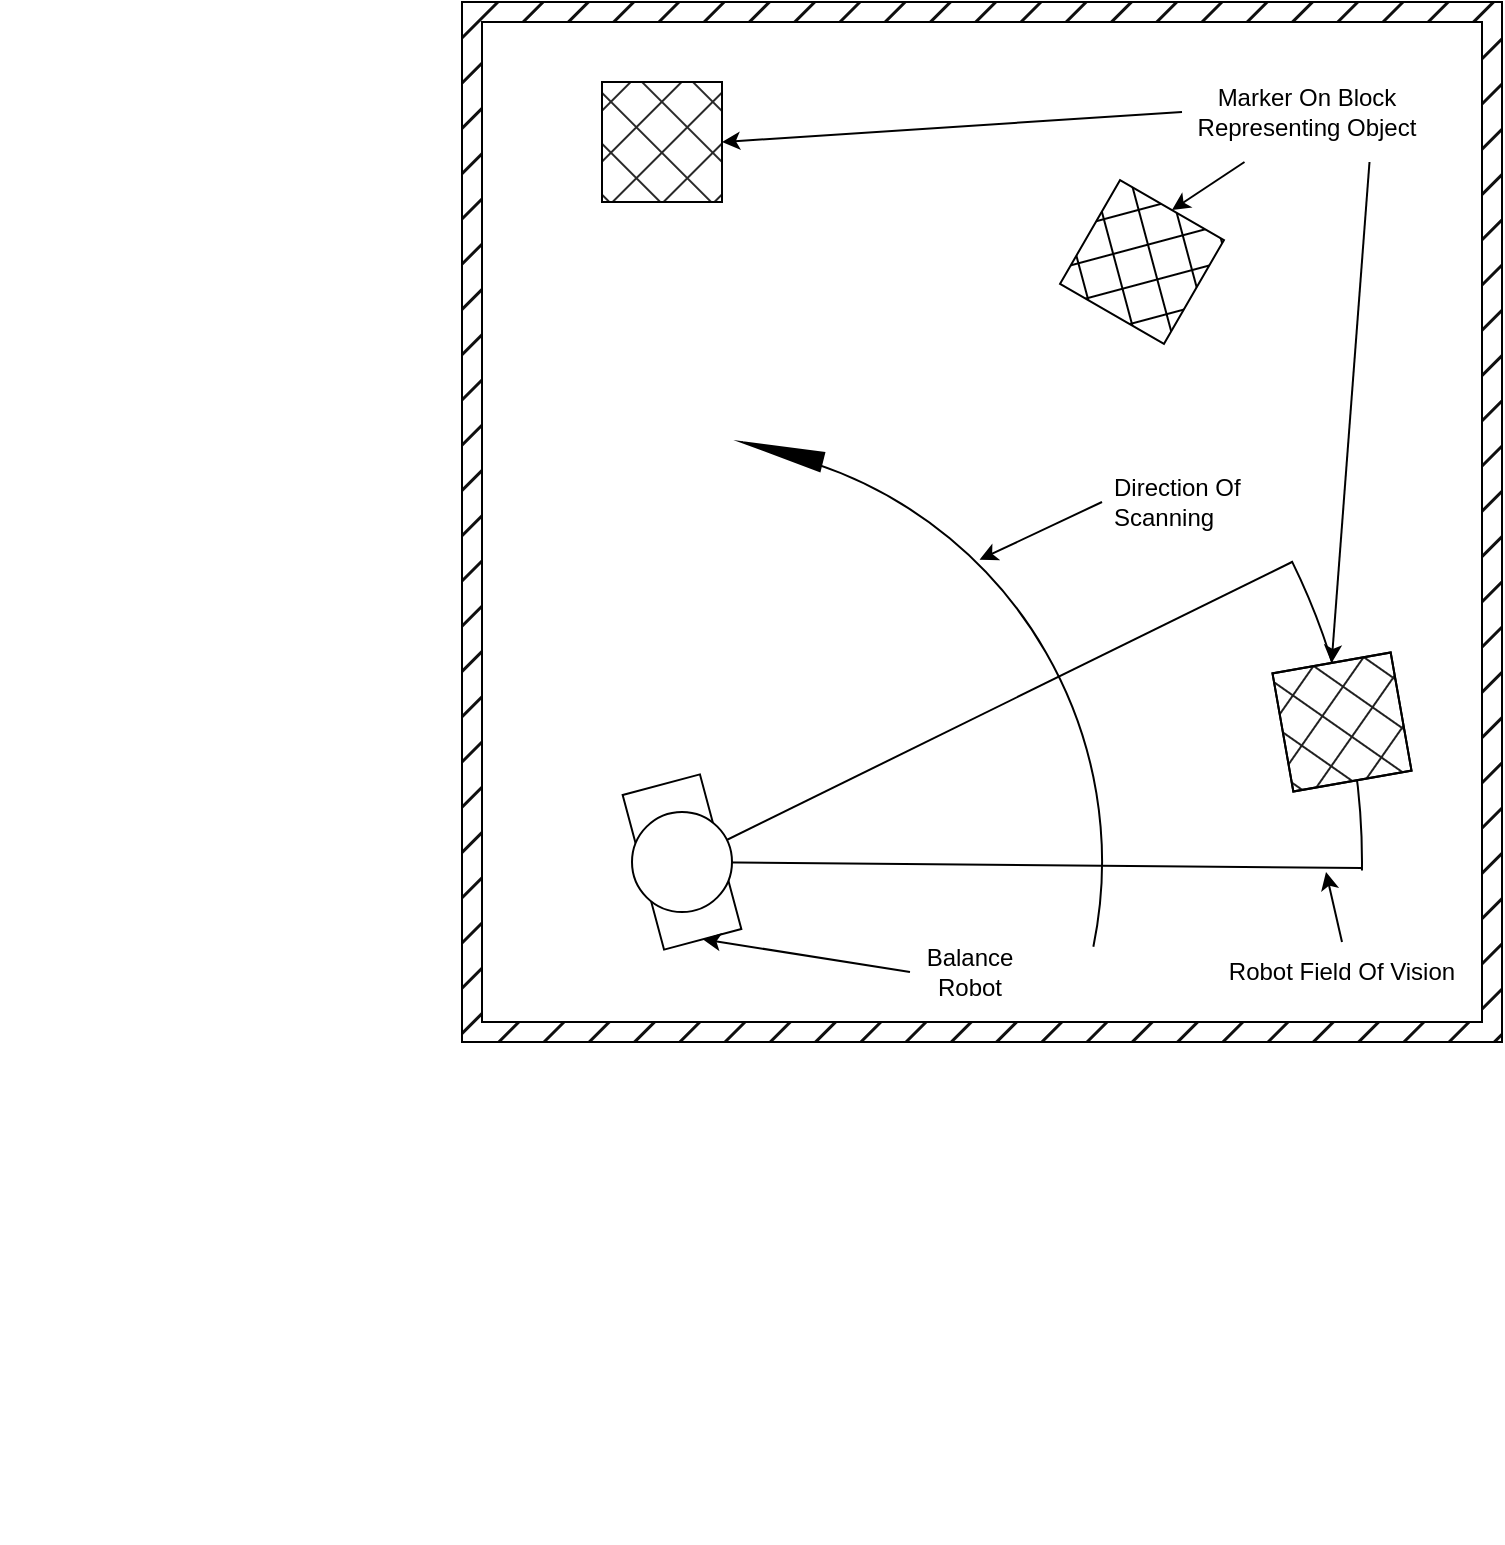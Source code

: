 <mxfile version="24.5.2" type="github">
  <diagram name="Page-1" id="hBZ6jG8sloswyaz3aMOd">
    <mxGraphModel dx="2844" dy="1030" grid="1" gridSize="10" guides="1" tooltips="1" connect="1" arrows="1" fold="1" page="1" pageScale="1" pageWidth="827" pageHeight="1169" math="0" shadow="0">
      <root>
        <mxCell id="0" />
        <mxCell id="1" style="" parent="0" />
        <mxCell id="J0D7uxQlSnmbDyXrYkD7-2" value="" style="whiteSpace=wrap;html=1;aspect=fixed;fillStyle=hatch;fillColor=#0F0F0F;" vertex="1" parent="1">
          <mxGeometry x="190" y="70" width="520" height="520" as="geometry" />
        </mxCell>
        <mxCell id="J0D7uxQlSnmbDyXrYkD7-1" value="" style="whiteSpace=wrap;html=1;aspect=fixed;fillStyle=auto;fillColor=default;gradientColor=none;" vertex="1" parent="1">
          <mxGeometry x="200" y="80" width="500" height="500" as="geometry" />
        </mxCell>
        <mxCell id="J0D7uxQlSnmbDyXrYkD7-49" value="Untitled Layer" parent="0" />
        <mxCell id="J0D7uxQlSnmbDyXrYkD7-44" value="" style="verticalLabelPosition=bottom;verticalAlign=top;html=1;shape=mxgraph.basic.arc;startAngle=0.677;endAngle=0.752;direction=west;fillColor=#2B2B2B;" vertex="1" parent="J0D7uxQlSnmbDyXrYkD7-49">
          <mxGeometry x="-40" y="160" width="680" height="680" as="geometry" />
        </mxCell>
        <mxCell id="J0D7uxQlSnmbDyXrYkD7-45" value="" style="group" vertex="1" connectable="0" parent="J0D7uxQlSnmbDyXrYkD7-49">
          <mxGeometry x="300" y="350" width="340" height="153" as="geometry" />
        </mxCell>
        <mxCell id="J0D7uxQlSnmbDyXrYkD7-30" value="" style="endArrow=none;html=1;rounded=0;" edge="1" parent="J0D7uxQlSnmbDyXrYkD7-45">
          <mxGeometry width="50" height="50" relative="1" as="geometry">
            <mxPoint x="340" y="153" as="sourcePoint" />
            <mxPoint y="150" as="targetPoint" />
          </mxGeometry>
        </mxCell>
        <mxCell id="J0D7uxQlSnmbDyXrYkD7-33" value="" style="endArrow=none;html=1;rounded=0;entryX=0.5;entryY=0.5;entryDx=0;entryDy=0;entryPerimeter=0;" edge="1" parent="J0D7uxQlSnmbDyXrYkD7-45">
          <mxGeometry width="50" height="50" relative="1" as="geometry">
            <mxPoint x="305" as="sourcePoint" />
            <mxPoint y="150" as="targetPoint" />
          </mxGeometry>
        </mxCell>
        <mxCell id="J0D7uxQlSnmbDyXrYkD7-62" style="rounded=0;orthogonalLoop=1;jettySize=auto;html=1;exitX=0.5;exitY=0;exitDx=0;exitDy=0;" edge="1" parent="J0D7uxQlSnmbDyXrYkD7-49" source="J0D7uxQlSnmbDyXrYkD7-51">
          <mxGeometry relative="1" as="geometry">
            <mxPoint x="622" y="505" as="targetPoint" />
          </mxGeometry>
        </mxCell>
        <mxCell id="J0D7uxQlSnmbDyXrYkD7-51" value="Robot Field Of Vision" style="text;html=1;align=center;verticalAlign=middle;whiteSpace=wrap;rounded=0;rotation=0;" vertex="1" parent="J0D7uxQlSnmbDyXrYkD7-49">
          <mxGeometry x="550" y="540" width="160" height="30" as="geometry" />
        </mxCell>
        <mxCell id="J0D7uxQlSnmbDyXrYkD7-54" value="Untitled Layer" style="" parent="0" />
        <mxCell id="J0D7uxQlSnmbDyXrYkD7-53" value="" style="verticalLabelPosition=bottom;verticalAlign=top;html=1;shape=mxgraph.basic.arc;startAngle=0.543;endAngle=0.774;rotation=-177;" vertex="1" parent="J0D7uxQlSnmbDyXrYkD7-54">
          <mxGeometry x="90" y="290" width="420" height="420" as="geometry" />
        </mxCell>
        <mxCell id="J0D7uxQlSnmbDyXrYkD7-59" value="" style="shape=mxgraph.arrows2.wedgeArrow;html=1;bendable=0;startWidth=4.667;fillColor=strokeColor;defaultFillColor=invert;defaultGradientColor=invert;rounded=0;entryX=0.455;entryY=1.003;entryDx=0;entryDy=0;entryPerimeter=0;" edge="1" parent="J0D7uxQlSnmbDyXrYkD7-54" target="J0D7uxQlSnmbDyXrYkD7-53">
          <mxGeometry width="100" height="100" relative="1" as="geometry">
            <mxPoint x="370" y="300" as="sourcePoint" />
            <mxPoint x="350" y="290" as="targetPoint" />
          </mxGeometry>
        </mxCell>
        <mxCell id="J0D7uxQlSnmbDyXrYkD7-60" value="&lt;div&gt;Direction Of Scanning&lt;/div&gt;" style="text;strokeColor=none;fillColor=none;align=left;verticalAlign=middle;spacingLeft=4;spacingRight=4;overflow=hidden;points=[[0,0.5],[1,0.5]];portConstraint=eastwest;rotatable=0;whiteSpace=wrap;html=1;" vertex="1" parent="J0D7uxQlSnmbDyXrYkD7-54">
          <mxGeometry x="510" y="290" width="80" height="60" as="geometry" />
        </mxCell>
        <mxCell id="J0D7uxQlSnmbDyXrYkD7-61" style="rounded=0;orthogonalLoop=1;jettySize=auto;html=1;exitX=0;exitY=0.5;exitDx=0;exitDy=0;entryX=0.165;entryY=0.878;entryDx=0;entryDy=0;entryPerimeter=0;" edge="1" parent="J0D7uxQlSnmbDyXrYkD7-54" source="J0D7uxQlSnmbDyXrYkD7-60" target="J0D7uxQlSnmbDyXrYkD7-53">
          <mxGeometry relative="1" as="geometry" />
        </mxCell>
        <mxCell id="J0D7uxQlSnmbDyXrYkD7-5" value="Untitled Layer" style="" parent="0" />
        <mxCell id="J0D7uxQlSnmbDyXrYkD7-9" value="" style="whiteSpace=wrap;html=1;aspect=fixed;rotation=-60;direction=north;fillStyle=cross-hatch;fillColor=#000000;strokeColor=default;gradientColor=none;" vertex="1" parent="J0D7uxQlSnmbDyXrYkD7-5">
          <mxGeometry x="500" y="170" width="60" height="60" as="geometry" />
        </mxCell>
        <mxCell id="J0D7uxQlSnmbDyXrYkD7-6" value="" style="rounded=0;whiteSpace=wrap;html=1;rotation=75;" vertex="1" parent="J0D7uxQlSnmbDyXrYkD7-5">
          <mxGeometry x="260" y="480" width="80" height="40" as="geometry" />
        </mxCell>
        <mxCell id="J0D7uxQlSnmbDyXrYkD7-8" value="" style="whiteSpace=wrap;html=1;aspect=fixed;fillStyle=cross-hatch;fillColor=#292929;" vertex="1" parent="J0D7uxQlSnmbDyXrYkD7-5">
          <mxGeometry x="260" y="110" width="60" height="60" as="geometry" />
        </mxCell>
        <mxCell id="J0D7uxQlSnmbDyXrYkD7-20" style="rounded=0;orthogonalLoop=1;jettySize=auto;html=1;exitX=0;exitY=0.5;exitDx=0;exitDy=0;entryX=1;entryY=0.5;entryDx=0;entryDy=0;" edge="1" parent="J0D7uxQlSnmbDyXrYkD7-5" source="J0D7uxQlSnmbDyXrYkD7-17" target="J0D7uxQlSnmbDyXrYkD7-8">
          <mxGeometry relative="1" as="geometry" />
        </mxCell>
        <mxCell id="J0D7uxQlSnmbDyXrYkD7-21" style="rounded=0;orthogonalLoop=1;jettySize=auto;html=1;exitX=0.25;exitY=1;exitDx=0;exitDy=0;entryX=0.5;entryY=1;entryDx=0;entryDy=0;targetPerimeterSpacing=10;jumpStyle=line;" edge="1" parent="J0D7uxQlSnmbDyXrYkD7-5" source="J0D7uxQlSnmbDyXrYkD7-17" target="J0D7uxQlSnmbDyXrYkD7-9">
          <mxGeometry relative="1" as="geometry" />
        </mxCell>
        <mxCell id="J0D7uxQlSnmbDyXrYkD7-22" style="rounded=0;orthogonalLoop=1;jettySize=auto;html=1;exitX=0.75;exitY=1;exitDx=0;exitDy=0;entryX=0.5;entryY=0;entryDx=0;entryDy=0;" edge="1" parent="J0D7uxQlSnmbDyXrYkD7-5" source="J0D7uxQlSnmbDyXrYkD7-17" target="J0D7uxQlSnmbDyXrYkD7-10">
          <mxGeometry relative="1" as="geometry" />
        </mxCell>
        <mxCell id="J0D7uxQlSnmbDyXrYkD7-17" value="Marker On Block Representing Object" style="text;html=1;align=center;verticalAlign=middle;whiteSpace=wrap;rounded=0;" vertex="1" parent="J0D7uxQlSnmbDyXrYkD7-5">
          <mxGeometry x="550" y="100" width="125" height="50" as="geometry" />
        </mxCell>
        <mxCell id="J0D7uxQlSnmbDyXrYkD7-26" style="rounded=0;orthogonalLoop=1;jettySize=auto;html=1;exitX=0;exitY=0.5;exitDx=0;exitDy=0;entryX=1;entryY=0.5;entryDx=0;entryDy=0;targetPerimeterSpacing=100;endArrow=classic;endFill=1;" edge="1" parent="J0D7uxQlSnmbDyXrYkD7-5" source="J0D7uxQlSnmbDyXrYkD7-25" target="J0D7uxQlSnmbDyXrYkD7-6">
          <mxGeometry relative="1" as="geometry" />
        </mxCell>
        <mxCell id="J0D7uxQlSnmbDyXrYkD7-25" value="Balance Robot" style="text;html=1;align=center;verticalAlign=middle;whiteSpace=wrap;rounded=0;" vertex="1" parent="J0D7uxQlSnmbDyXrYkD7-5">
          <mxGeometry x="414" y="540" width="60" height="30" as="geometry" />
        </mxCell>
        <mxCell id="J0D7uxQlSnmbDyXrYkD7-7" value="" style="ellipse;whiteSpace=wrap;html=1;aspect=fixed;" vertex="1" parent="J0D7uxQlSnmbDyXrYkD7-5">
          <mxGeometry x="275" y="475" width="50" height="50" as="geometry" />
        </mxCell>
        <mxCell id="J0D7uxQlSnmbDyXrYkD7-47" value="" style="whiteSpace=wrap;html=1;aspect=fixed;rotation=-10;fillStyle=auto;fillColor=#FFFFFF;" vertex="1" parent="J0D7uxQlSnmbDyXrYkD7-5">
          <mxGeometry x="600" y="400" width="60" height="60" as="geometry" />
        </mxCell>
        <mxCell id="J0D7uxQlSnmbDyXrYkD7-10" value="" style="whiteSpace=wrap;html=1;aspect=fixed;rotation=-10;fillStyle=cross-hatch;fillColor=#212121;" vertex="1" parent="J0D7uxQlSnmbDyXrYkD7-5">
          <mxGeometry x="600" y="400" width="60" height="60" as="geometry" />
        </mxCell>
      </root>
    </mxGraphModel>
  </diagram>
</mxfile>
